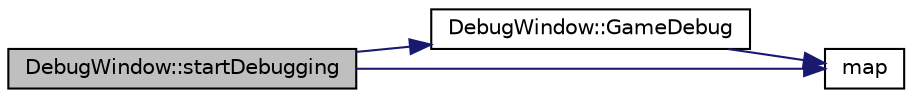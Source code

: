 digraph "DebugWindow::startDebugging"
{
 // LATEX_PDF_SIZE
  edge [fontname="Helvetica",fontsize="10",labelfontname="Helvetica",labelfontsize="10"];
  node [fontname="Helvetica",fontsize="10",shape=record];
  rankdir="LR";
  Node1 [label="DebugWindow::startDebugging",height=0.2,width=0.4,color="black", fillcolor="grey75", style="filled", fontcolor="black",tooltip=" "];
  Node1 -> Node2 [color="midnightblue",fontsize="10",style="solid",fontname="Helvetica"];
  Node2 [label="DebugWindow::GameDebug",height=0.2,width=0.4,color="black", fillcolor="white", style="filled",URL="$class_debug_window.html#aba17bf3c6ad43474042028ca63421c8e",tooltip=" "];
  Node2 -> Node3 [color="midnightblue",fontsize="10",style="solid",fontname="Helvetica"];
  Node3 [label="map",height=0.2,width=0.4,color="black", fillcolor="white", style="filled",URL="$_common_functions_8cpp.html#af1fdafb0217b317e8172d53abb255837",tooltip=" "];
  Node1 -> Node3 [color="midnightblue",fontsize="10",style="solid",fontname="Helvetica"];
}
